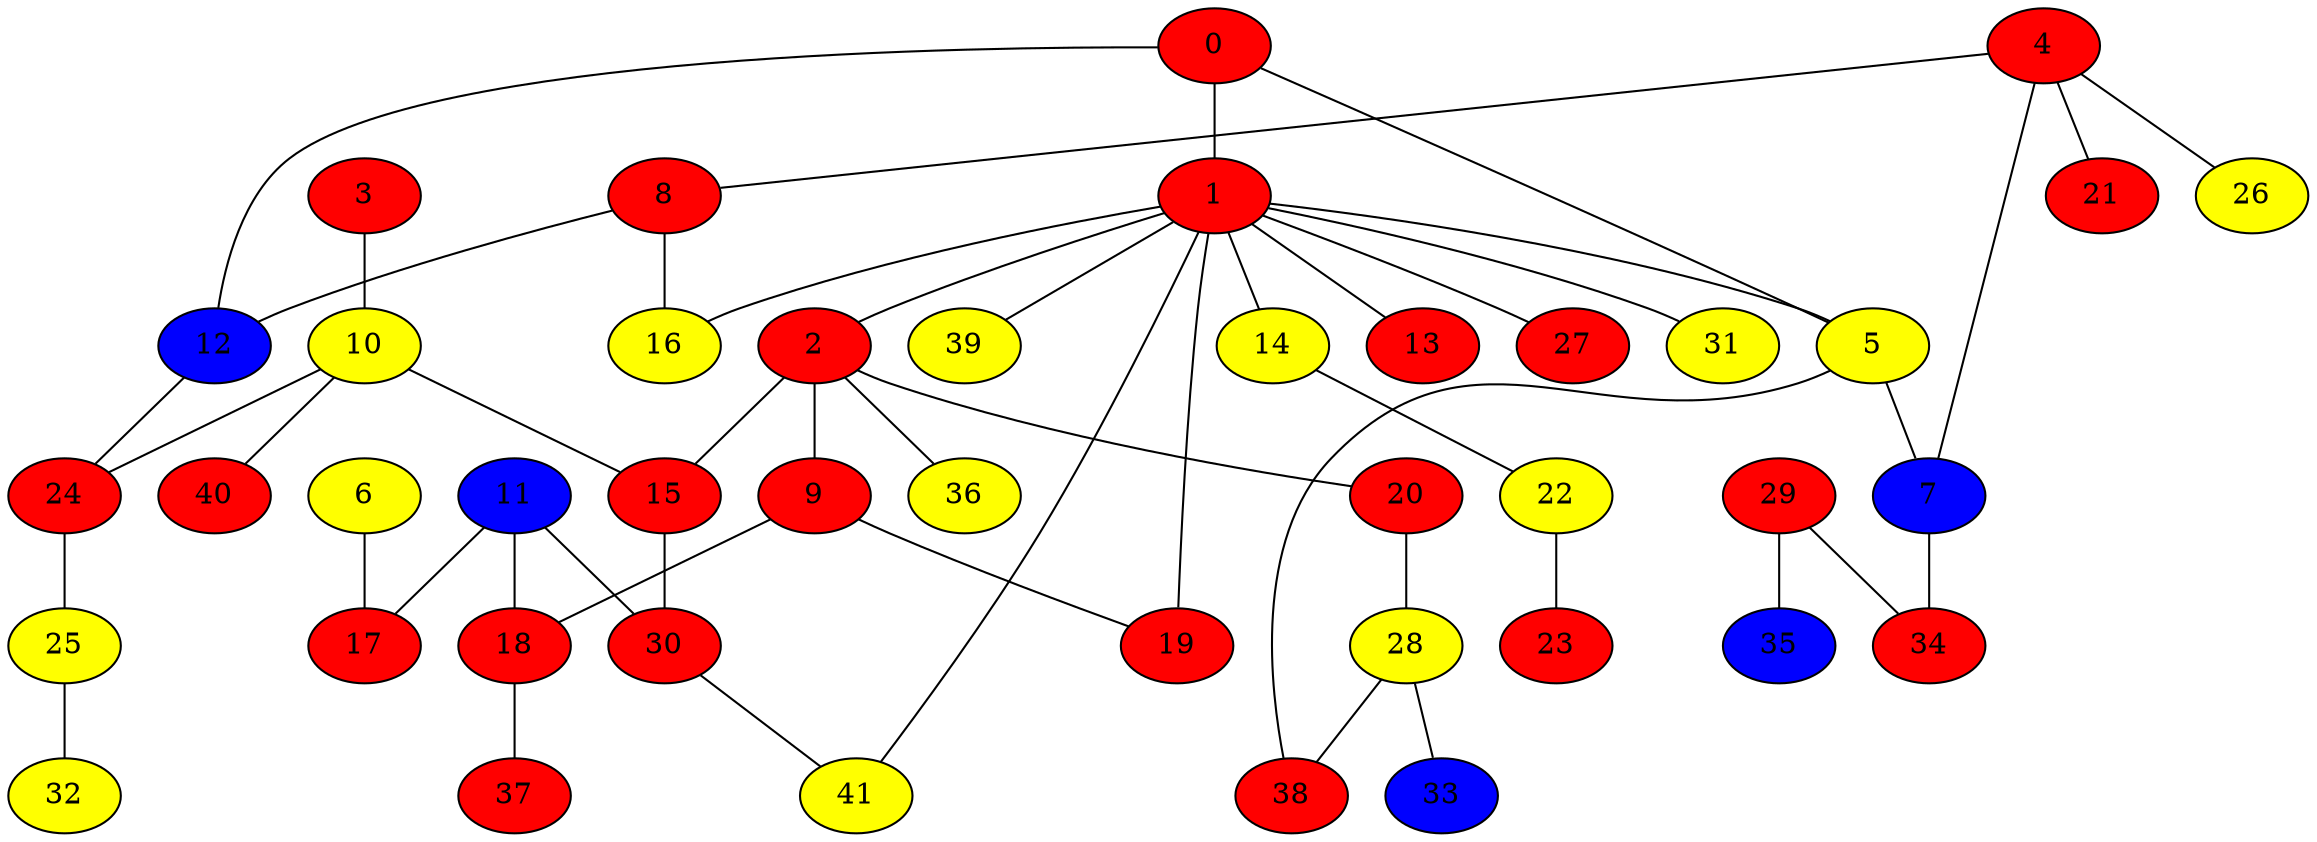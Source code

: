 graph {
0 [style = filled fillcolor = red];
1 [style = filled fillcolor = red];
2 [style = filled fillcolor = red];
3 [style = filled fillcolor = red];
4 [style = filled fillcolor = red];
5 [style = filled fillcolor = yellow];
6 [style = filled fillcolor = yellow];
7 [style = filled fillcolor = blue];
8 [style = filled fillcolor = red];
9 [style = filled fillcolor = red];
10 [style = filled fillcolor = yellow];
11 [style = filled fillcolor = blue];
12 [style = filled fillcolor = blue];
13 [style = filled fillcolor = red];
14 [style = filled fillcolor = yellow];
15 [style = filled fillcolor = red];
16 [style = filled fillcolor = yellow];
17 [style = filled fillcolor = red];
18 [style = filled fillcolor = red];
19 [style = filled fillcolor = red];
20 [style = filled fillcolor = red];
21 [style = filled fillcolor = red];
22 [style = filled fillcolor = yellow];
23 [style = filled fillcolor = red];
24 [style = filled fillcolor = red];
25 [style = filled fillcolor = yellow];
26 [style = filled fillcolor = yellow];
27 [style = filled fillcolor = red];
28 [style = filled fillcolor = yellow];
29 [style = filled fillcolor = red];
30 [style = filled fillcolor = red];
31 [style = filled fillcolor = yellow];
32 [style = filled fillcolor = yellow];
33 [style = filled fillcolor = blue];
34 [style = filled fillcolor = red];
35 [style = filled fillcolor = blue];
36 [style = filled fillcolor = yellow];
37 [style = filled fillcolor = red];
38 [style = filled fillcolor = red];
39 [style = filled fillcolor = yellow];
40 [style = filled fillcolor = red];
41 [style = filled fillcolor = yellow];
0 -- 1;
1 -- 2;
0 -- 12;
0 -- 5;
1 -- 5;
1 -- 13;
1 -- 14;
1 -- 16;
1 -- 19;
1 -- 27;
1 -- 31;
1 -- 39;
1 -- 41;
2 -- 9;
2 -- 15;
2 -- 20;
2 -- 36;
3 -- 10;
4 -- 7;
4 -- 8;
4 -- 21;
4 -- 26;
5 -- 7;
5 -- 38;
6 -- 17;
7 -- 34;
8 -- 12;
8 -- 16;
9 -- 18;
9 -- 19;
10 -- 15;
10 -- 24;
10 -- 40;
11 -- 17;
11 -- 18;
11 -- 30;
12 -- 24;
14 -- 22;
15 -- 30;
18 -- 37;
20 -- 28;
22 -- 23;
24 -- 25;
25 -- 32;
28 -- 33;
28 -- 38;
29 -- 34;
29 -- 35;
30 -- 41;
}
